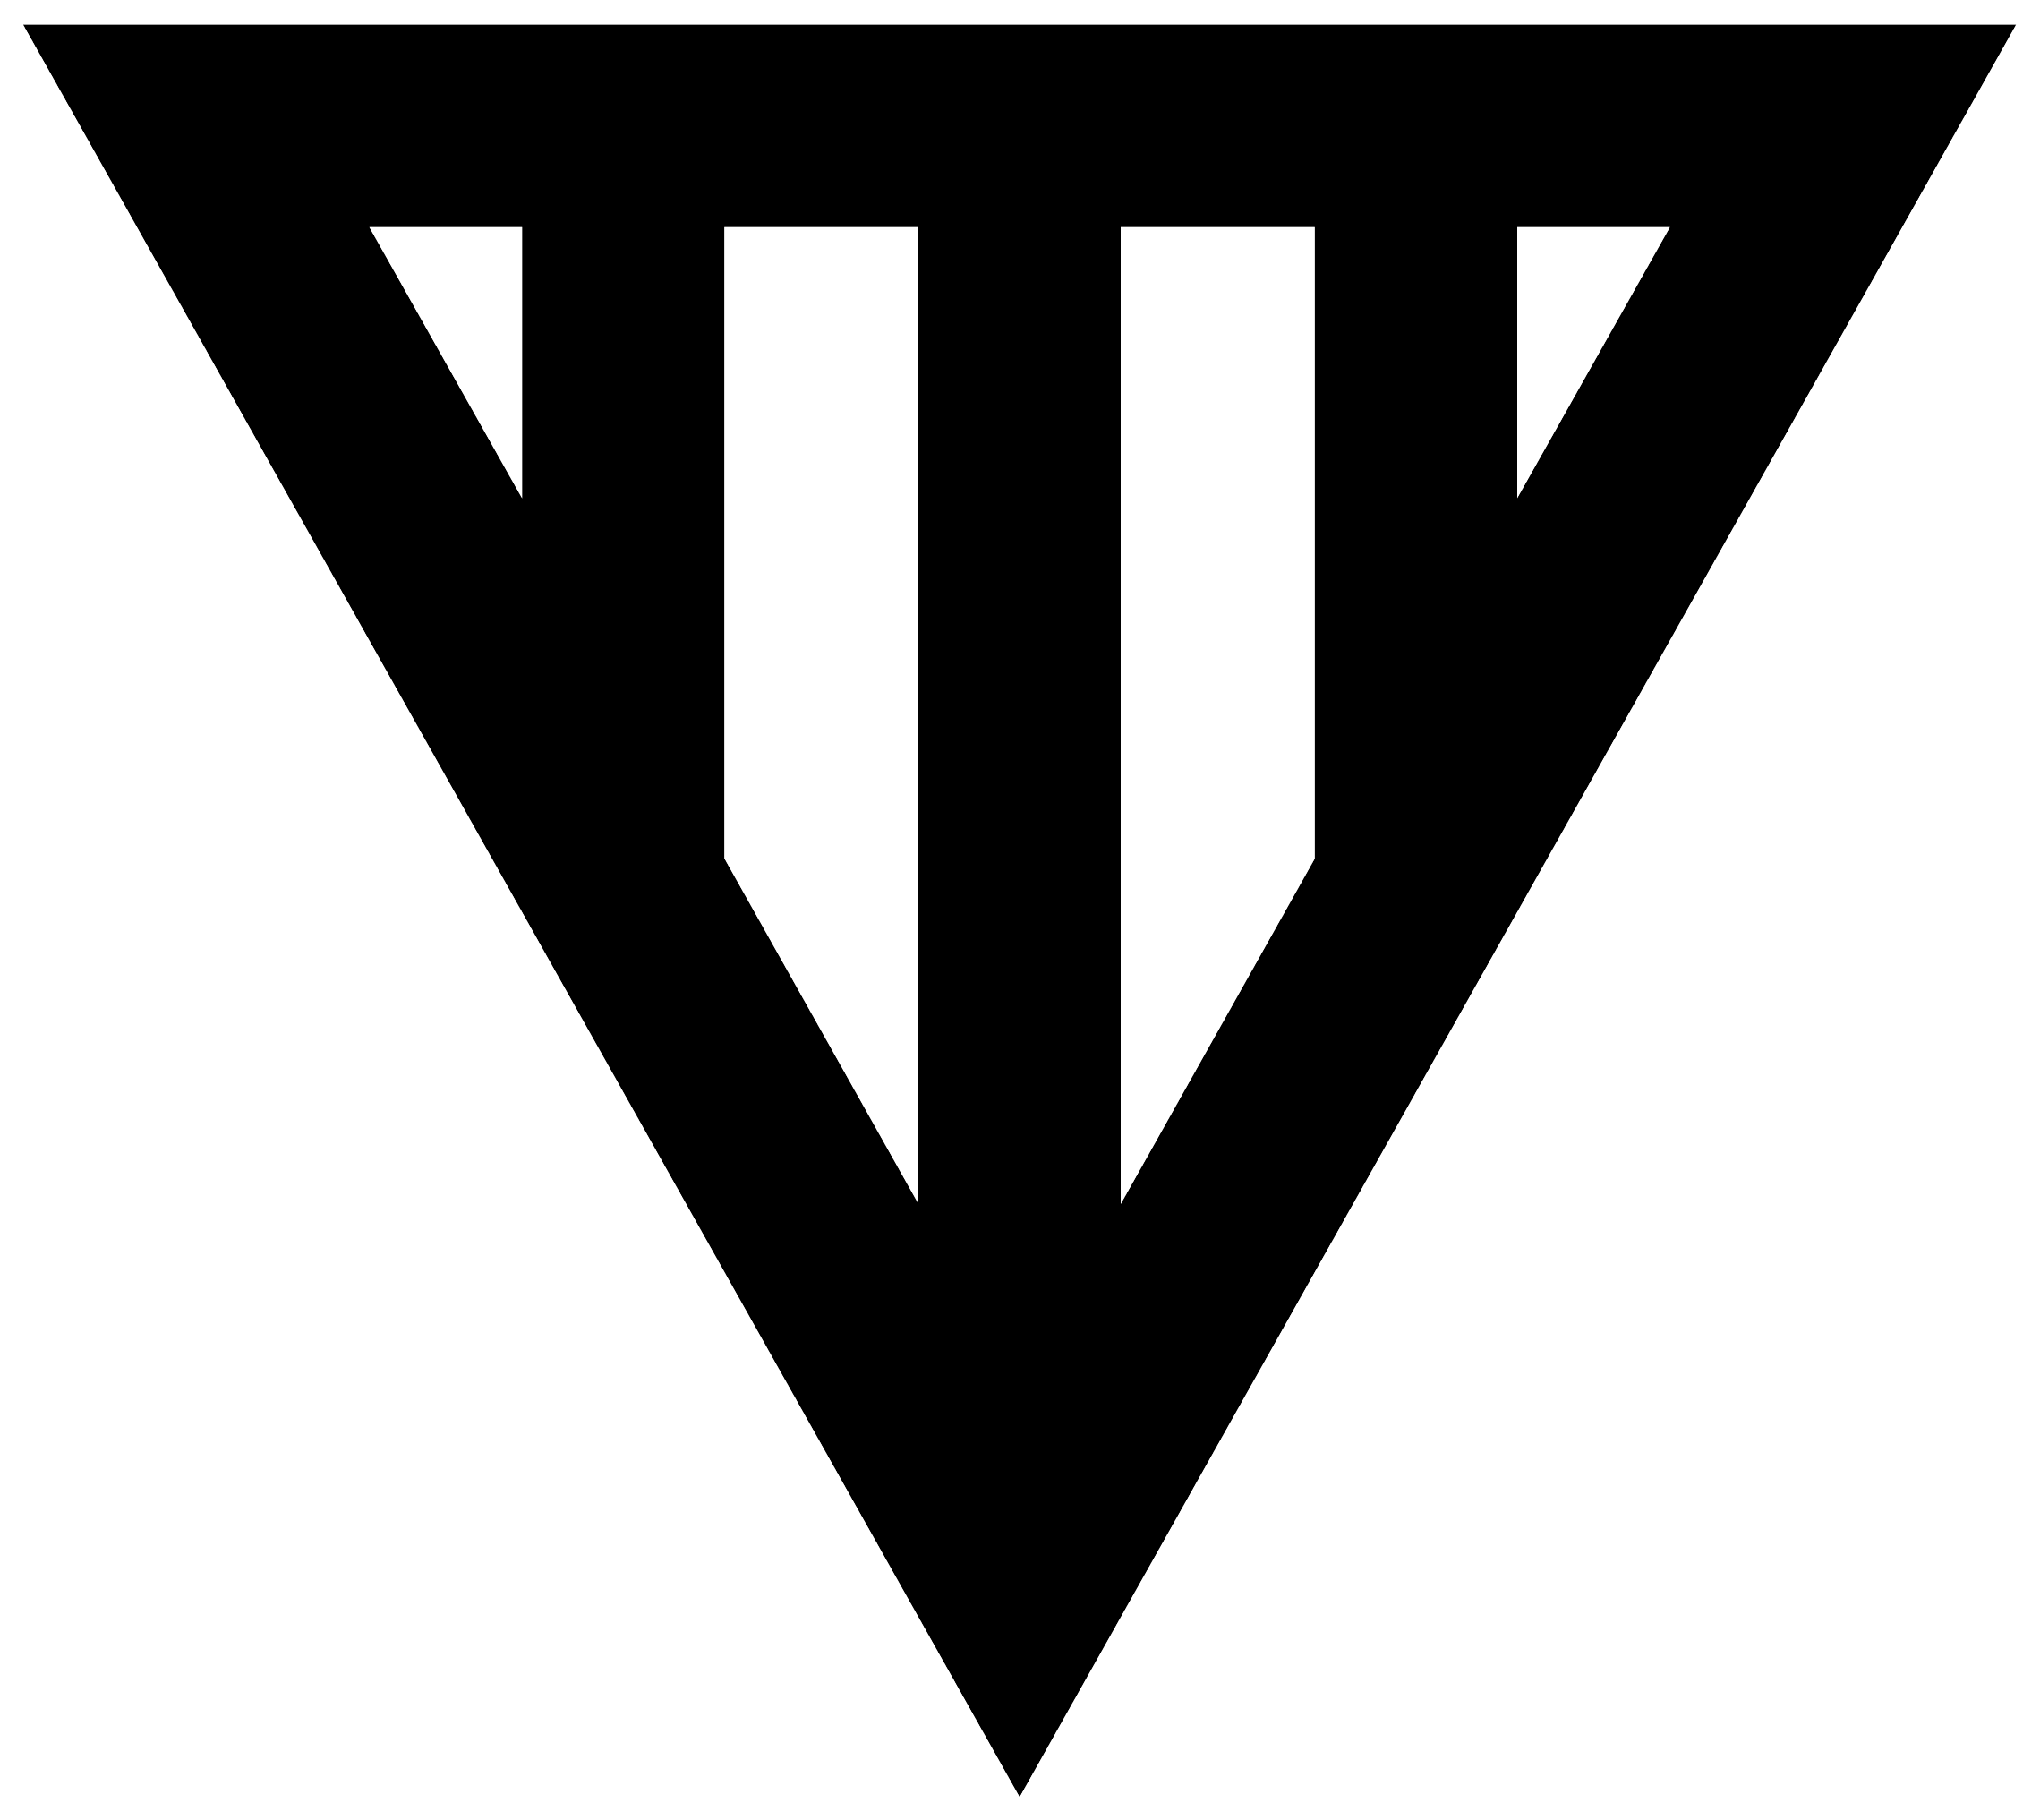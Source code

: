 


\begin{tikzpicture}[y=0.80pt, x=0.80pt, yscale=-1.0, xscale=1.0, inner sep=0pt, outer sep=0pt]
\begin{scope}[shift={(100.0,1569.0)},nonzero rule]
  \path[draw=.,fill=.,line width=1.600pt] (1034.0,-891.0) --
    (533.0,0.0) -- (32.0,-891.0) -- (1034.0,-891.0) --
    cycle(863.0,-791.0) -- (783.0,-791.0) -- (783.0,-649.0) --
    (863.0,-791.0) -- cycle(683.0,-471.0) -- (683.0,-791.0) --
    (583.0,-791.0) -- (583.0,-293.0) -- (683.0,-471.0) --
    cycle(483.0,-293.0) -- (483.0,-791.0) -- (383.0,-791.0) --
    (383.0,-471.0) -- (483.0,-293.0) -- cycle(283.0,-649.0) --
    (283.0,-791.0) -- (203.0,-791.0) -- (283.0,-649.0) -- cycle;
\end{scope}

\end{tikzpicture}

